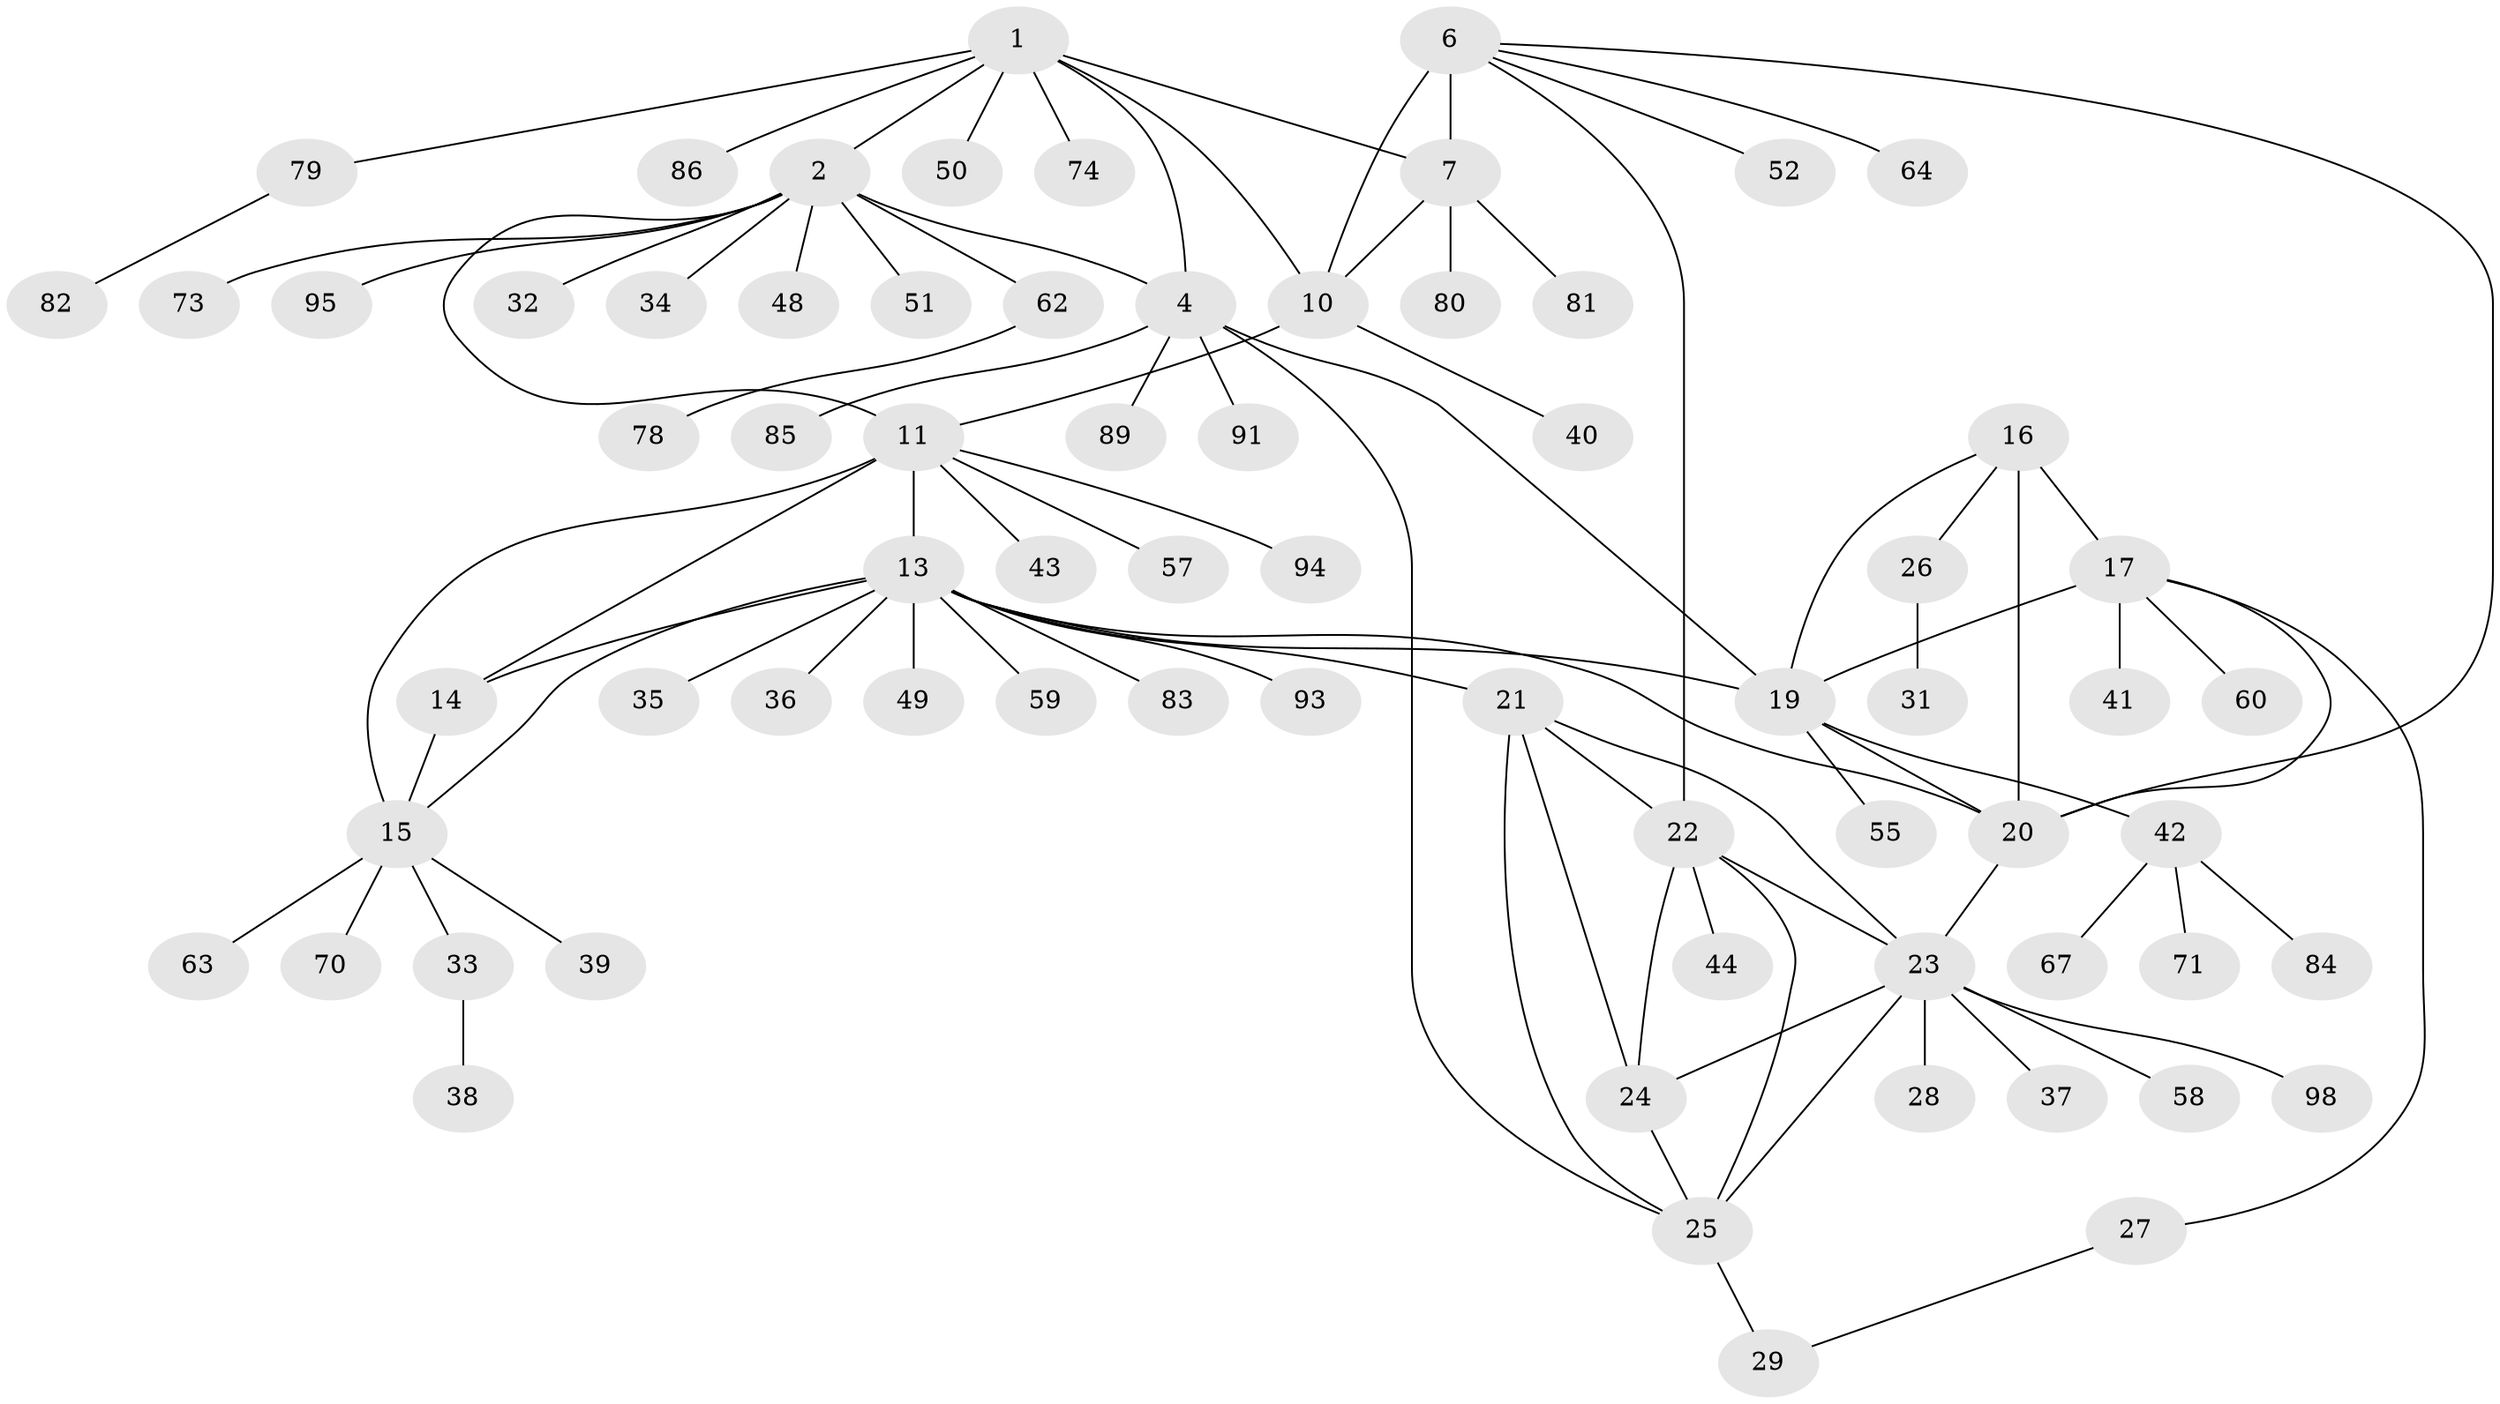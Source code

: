 // Generated by graph-tools (version 1.1) at 2025/52/02/27/25 19:52:19]
// undirected, 70 vertices, 92 edges
graph export_dot {
graph [start="1"]
  node [color=gray90,style=filled];
  1 [super="+77"];
  2 [super="+3"];
  4 [super="+5"];
  6 [super="+9"];
  7 [super="+8"];
  10 [super="+54"];
  11 [super="+12"];
  13 [super="+65"];
  14 [super="+56"];
  15 [super="+87"];
  16 [super="+99"];
  17 [super="+18"];
  19;
  20 [super="+45"];
  21;
  22 [super="+100"];
  23 [super="+68"];
  24 [super="+30"];
  25 [super="+53"];
  26 [super="+75"];
  27;
  28 [super="+46"];
  29 [super="+76"];
  31;
  32;
  33;
  34;
  35;
  36;
  37;
  38 [super="+61"];
  39 [super="+66"];
  40;
  41 [super="+47"];
  42 [super="+90"];
  43;
  44;
  48;
  49 [super="+88"];
  50 [super="+97"];
  51;
  52;
  55;
  57 [super="+69"];
  58;
  59 [super="+72"];
  60;
  62 [super="+96"];
  63;
  64;
  67;
  70;
  71;
  73;
  74;
  78;
  79 [super="+92"];
  80;
  81;
  82;
  83;
  84;
  85;
  86;
  89;
  91;
  93;
  94;
  95;
  98;
  1 -- 2 [weight=2];
  1 -- 4 [weight=2];
  1 -- 7;
  1 -- 50;
  1 -- 74;
  1 -- 79;
  1 -- 86;
  1 -- 10;
  2 -- 4 [weight=4];
  2 -- 51;
  2 -- 62;
  2 -- 32;
  2 -- 34;
  2 -- 73;
  2 -- 48;
  2 -- 95;
  2 -- 11;
  4 -- 19;
  4 -- 25;
  4 -- 85;
  4 -- 89;
  4 -- 91;
  6 -- 7 [weight=4];
  6 -- 10 [weight=2];
  6 -- 64;
  6 -- 20;
  6 -- 52;
  6 -- 22;
  7 -- 10 [weight=2];
  7 -- 80;
  7 -- 81;
  10 -- 11;
  10 -- 40;
  11 -- 13 [weight=2];
  11 -- 14 [weight=2];
  11 -- 15 [weight=2];
  11 -- 57;
  11 -- 94;
  11 -- 43;
  13 -- 14;
  13 -- 15;
  13 -- 20;
  13 -- 21;
  13 -- 35;
  13 -- 36;
  13 -- 49;
  13 -- 59;
  13 -- 83;
  13 -- 93;
  13 -- 19;
  14 -- 15;
  15 -- 33;
  15 -- 39;
  15 -- 63;
  15 -- 70;
  16 -- 17 [weight=2];
  16 -- 19;
  16 -- 20;
  16 -- 26;
  17 -- 19 [weight=2];
  17 -- 20 [weight=2];
  17 -- 60;
  17 -- 41;
  17 -- 27;
  19 -- 20;
  19 -- 42;
  19 -- 55;
  20 -- 23;
  21 -- 22;
  21 -- 23;
  21 -- 24;
  21 -- 25;
  22 -- 23;
  22 -- 24;
  22 -- 25;
  22 -- 44;
  23 -- 24;
  23 -- 25;
  23 -- 28;
  23 -- 37;
  23 -- 58;
  23 -- 98;
  24 -- 25;
  25 -- 29;
  26 -- 31;
  27 -- 29;
  33 -- 38;
  42 -- 67;
  42 -- 71;
  42 -- 84;
  62 -- 78;
  79 -- 82;
}
